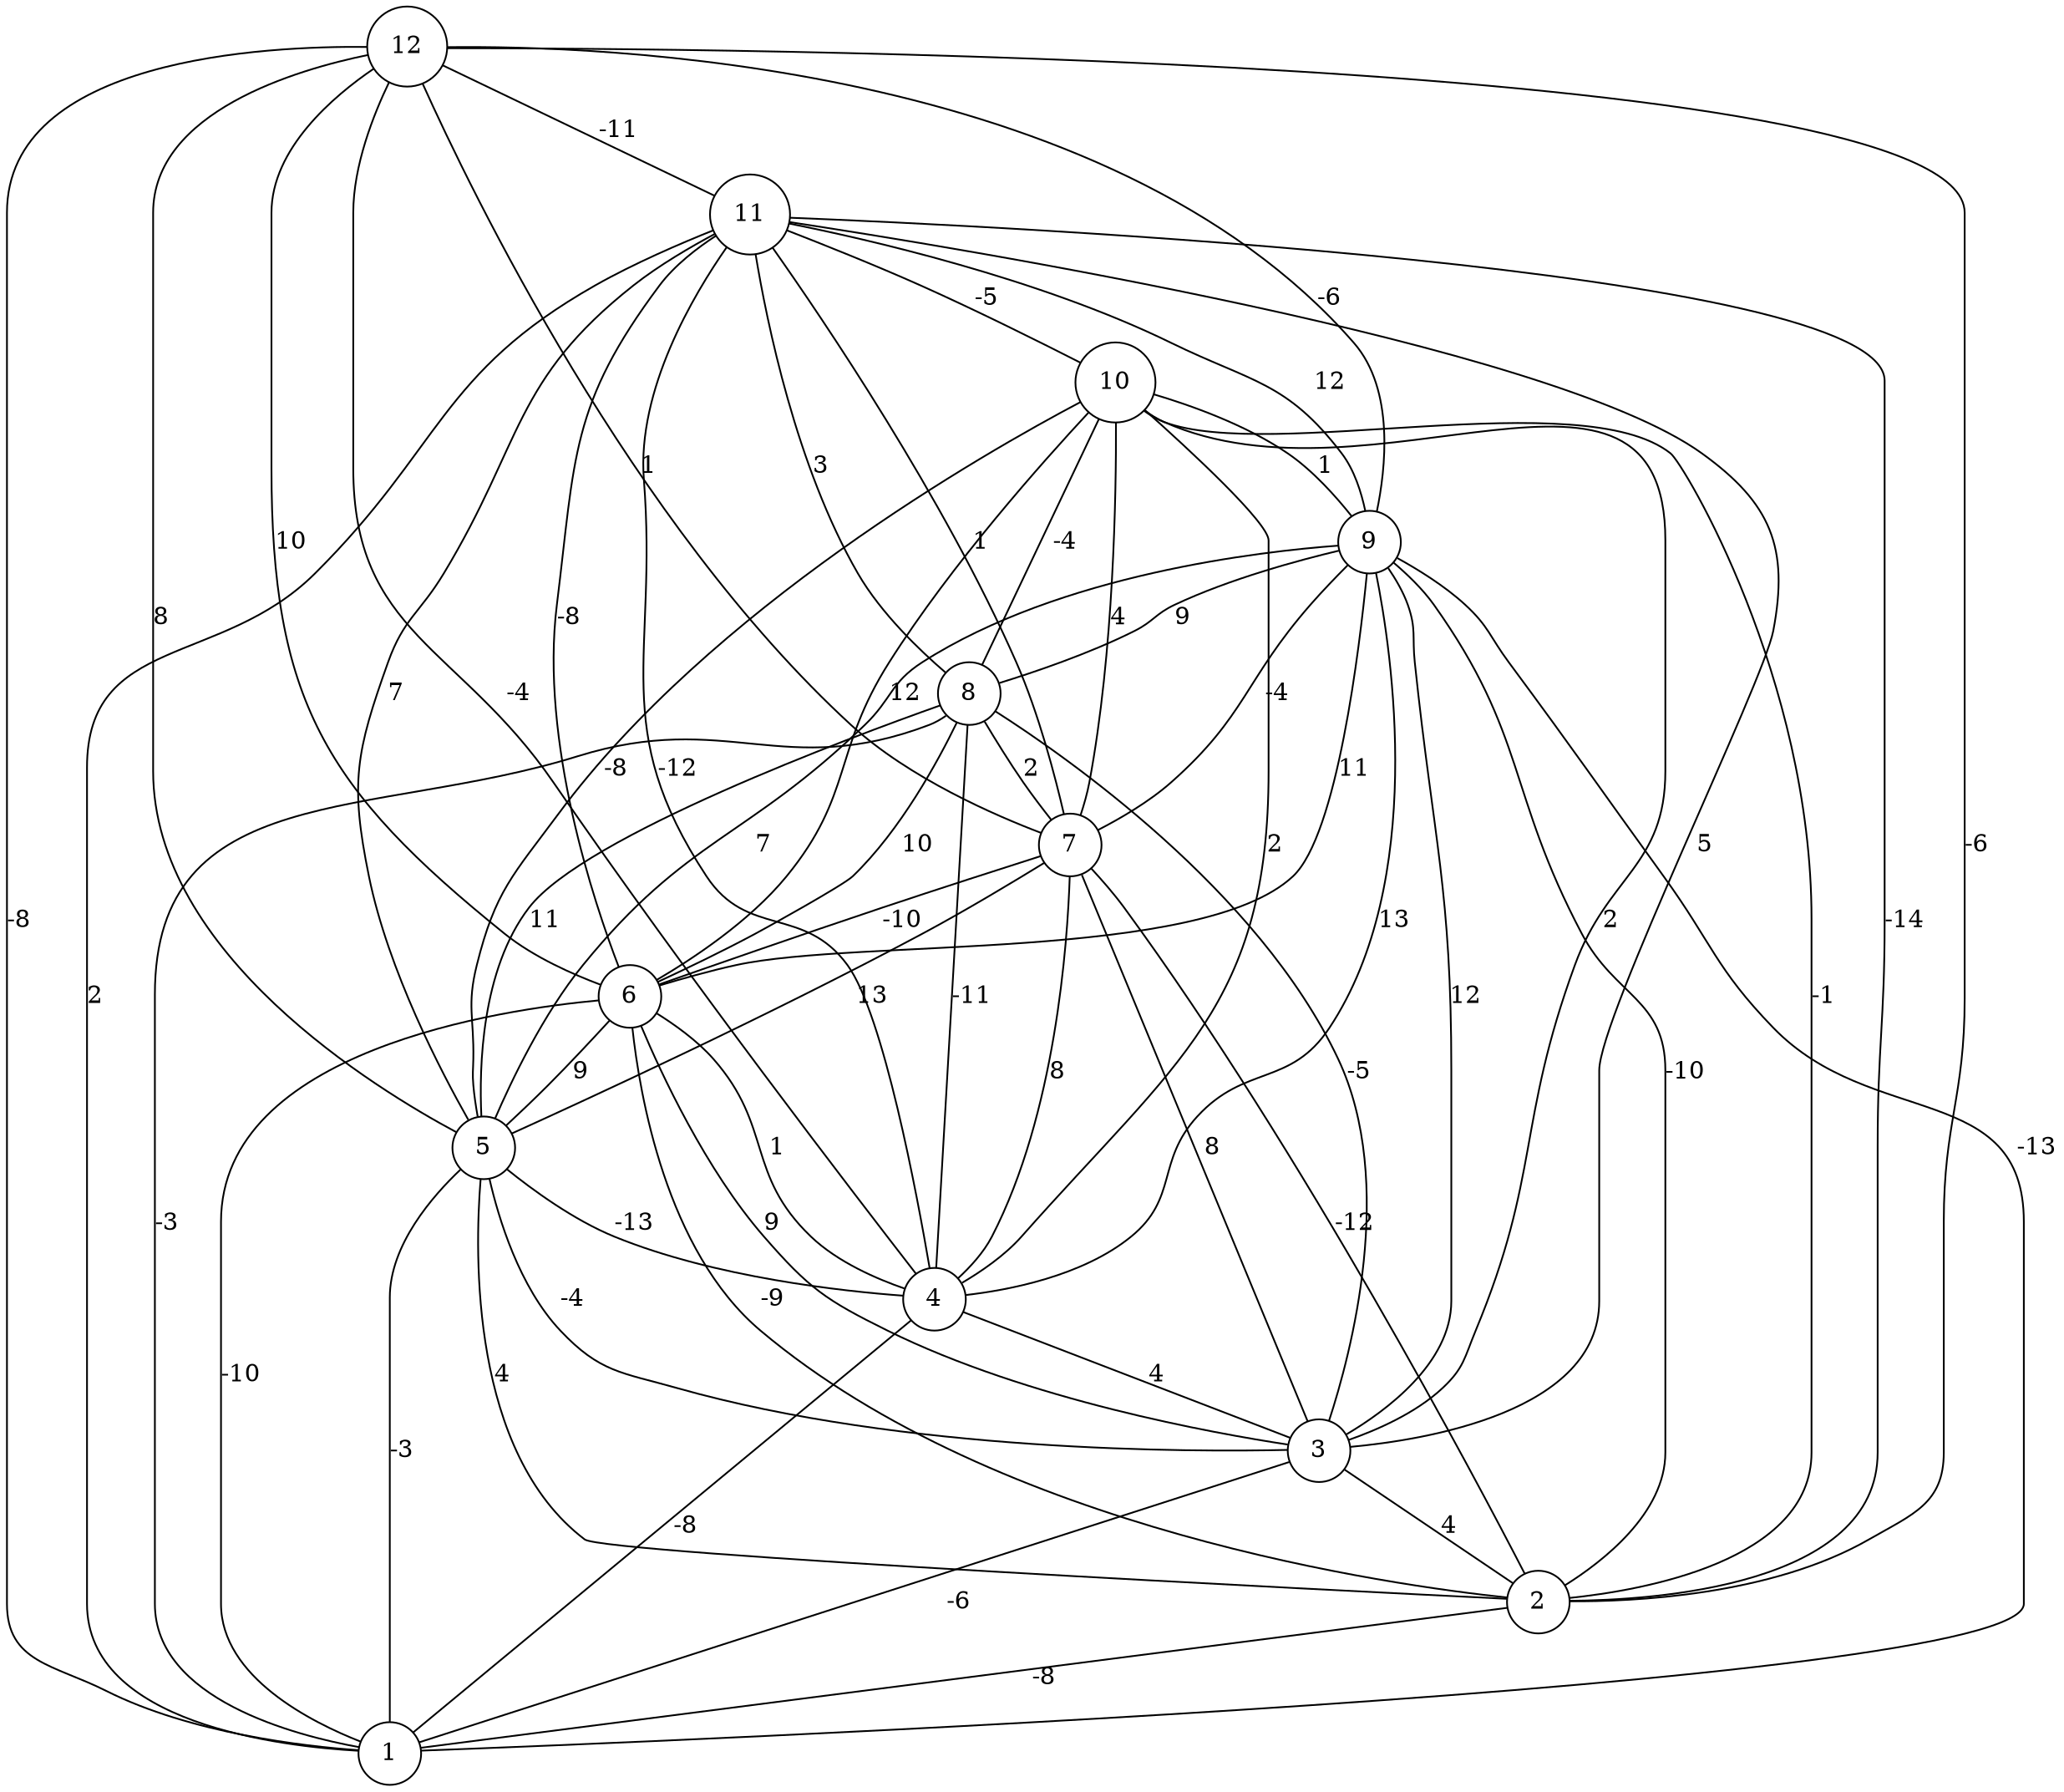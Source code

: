 graph { 
	 fontname="Helvetica,Arial,sans-serif" 
	 node [shape = circle]; 
	 12 -- 1 [label = "-8"];
	 12 -- 2 [label = "-6"];
	 12 -- 4 [label = "-4"];
	 12 -- 5 [label = "8"];
	 12 -- 6 [label = "10"];
	 12 -- 7 [label = "1"];
	 12 -- 9 [label = "-6"];
	 12 -- 11 [label = "-11"];
	 11 -- 1 [label = "2"];
	 11 -- 2 [label = "-14"];
	 11 -- 3 [label = "5"];
	 11 -- 4 [label = "-12"];
	 11 -- 5 [label = "7"];
	 11 -- 6 [label = "-8"];
	 11 -- 7 [label = "1"];
	 11 -- 8 [label = "3"];
	 11 -- 9 [label = "12"];
	 11 -- 10 [label = "-5"];
	 10 -- 2 [label = "-1"];
	 10 -- 3 [label = "2"];
	 10 -- 4 [label = "2"];
	 10 -- 5 [label = "-8"];
	 10 -- 6 [label = "12"];
	 10 -- 7 [label = "4"];
	 10 -- 8 [label = "-4"];
	 10 -- 9 [label = "1"];
	 9 -- 1 [label = "-13"];
	 9 -- 2 [label = "-10"];
	 9 -- 3 [label = "12"];
	 9 -- 4 [label = "13"];
	 9 -- 5 [label = "7"];
	 9 -- 6 [label = "11"];
	 9 -- 7 [label = "-4"];
	 9 -- 8 [label = "9"];
	 8 -- 1 [label = "-3"];
	 8 -- 3 [label = "-5"];
	 8 -- 4 [label = "-11"];
	 8 -- 5 [label = "11"];
	 8 -- 6 [label = "10"];
	 8 -- 7 [label = "2"];
	 7 -- 2 [label = "-12"];
	 7 -- 3 [label = "8"];
	 7 -- 4 [label = "8"];
	 7 -- 5 [label = "13"];
	 7 -- 6 [label = "-10"];
	 6 -- 1 [label = "-10"];
	 6 -- 2 [label = "-9"];
	 6 -- 3 [label = "9"];
	 6 -- 4 [label = "1"];
	 6 -- 5 [label = "9"];
	 5 -- 1 [label = "-3"];
	 5 -- 2 [label = "4"];
	 5 -- 3 [label = "-4"];
	 5 -- 4 [label = "-13"];
	 4 -- 1 [label = "-8"];
	 4 -- 3 [label = "4"];
	 3 -- 1 [label = "-6"];
	 3 -- 2 [label = "4"];
	 2 -- 1 [label = "-8"];
	 1;
	 2;
	 3;
	 4;
	 5;
	 6;
	 7;
	 8;
	 9;
	 10;
	 11;
	 12;
}
